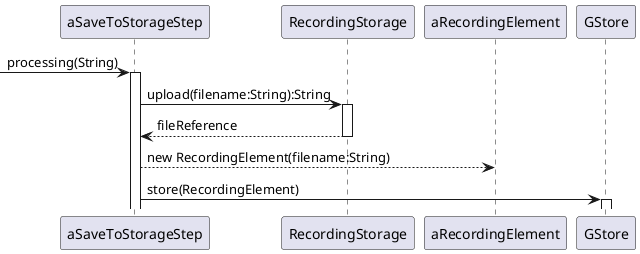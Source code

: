 @startuml

[-> aSaveToStorageStep: processing(String)
  activate aSaveToStorageStep
  aSaveToStorageStep -> RecordingStorage: upload(filename:String):String
  activate RecordingStorage
  RecordingStorage --> aSaveToStorageStep:fileReference
  deactivate RecordingStorage
  aSaveToStorageStep --> aRecordingElement: new RecordingElement(filename:String)
  aSaveToStorageStep -> GStore: store(RecordingElement)
activate GStore
@enduml
